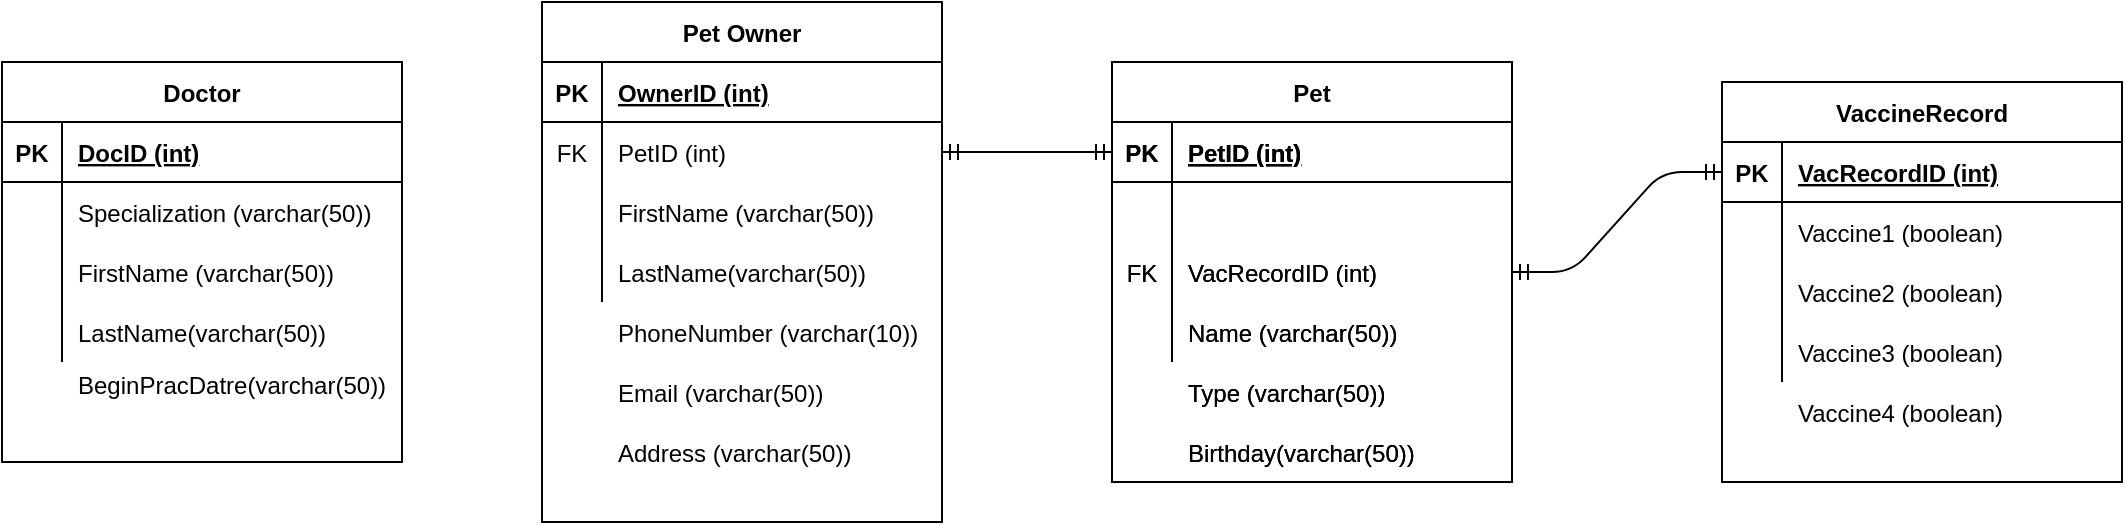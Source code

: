 <mxfile version="14.9.4" type="device"><diagram name="Page-1" id="efa7a0a1-bf9b-a30e-e6df-94a7791c09e9"><mxGraphModel dx="2062" dy="1154" grid="1" gridSize="10" guides="1" tooltips="1" connect="1" arrows="1" fold="1" page="1" pageScale="1" pageWidth="1169" pageHeight="827" background="none" math="0" shadow="0"><root><mxCell id="0"/><mxCell id="1" parent="0"/><mxCell id="6EV3DmlHAloqhDWVm68r-149" value="" style="group" vertex="1" connectable="0" parent="1"><mxGeometry x="30" y="250" width="200" height="200" as="geometry"/></mxCell><mxCell id="6EV3DmlHAloqhDWVm68r-135" value="Doctor" style="shape=table;startSize=30;container=1;collapsible=1;childLayout=tableLayout;fixedRows=1;rowLines=0;fontStyle=1;align=center;resizeLast=1;" vertex="1" parent="6EV3DmlHAloqhDWVm68r-149"><mxGeometry width="200" height="200" as="geometry"/></mxCell><mxCell id="6EV3DmlHAloqhDWVm68r-136" value="" style="shape=partialRectangle;collapsible=0;dropTarget=0;pointerEvents=0;fillColor=none;top=0;left=0;bottom=1;right=0;points=[[0,0.5],[1,0.5]];portConstraint=eastwest;" vertex="1" parent="6EV3DmlHAloqhDWVm68r-135"><mxGeometry y="30" width="200" height="30" as="geometry"/></mxCell><mxCell id="6EV3DmlHAloqhDWVm68r-137" value="PK" style="shape=partialRectangle;connectable=0;fillColor=none;top=0;left=0;bottom=0;right=0;fontStyle=1;overflow=hidden;" vertex="1" parent="6EV3DmlHAloqhDWVm68r-136"><mxGeometry width="30" height="30" as="geometry"/></mxCell><mxCell id="6EV3DmlHAloqhDWVm68r-138" value="DocID (int)" style="shape=partialRectangle;connectable=0;fillColor=none;top=0;left=0;bottom=0;right=0;align=left;spacingLeft=6;fontStyle=5;overflow=hidden;" vertex="1" parent="6EV3DmlHAloqhDWVm68r-136"><mxGeometry x="30" width="170" height="30" as="geometry"/></mxCell><mxCell id="6EV3DmlHAloqhDWVm68r-139" value="" style="shape=partialRectangle;collapsible=0;dropTarget=0;pointerEvents=0;fillColor=none;top=0;left=0;bottom=0;right=0;points=[[0,0.5],[1,0.5]];portConstraint=eastwest;" vertex="1" parent="6EV3DmlHAloqhDWVm68r-135"><mxGeometry y="60" width="200" height="30" as="geometry"/></mxCell><mxCell id="6EV3DmlHAloqhDWVm68r-140" value="" style="shape=partialRectangle;connectable=0;fillColor=none;top=0;left=0;bottom=0;right=0;editable=1;overflow=hidden;" vertex="1" parent="6EV3DmlHAloqhDWVm68r-139"><mxGeometry width="30" height="30" as="geometry"/></mxCell><mxCell id="6EV3DmlHAloqhDWVm68r-141" value="Specialization (varchar(50))" style="shape=partialRectangle;connectable=0;fillColor=none;top=0;left=0;bottom=0;right=0;align=left;spacingLeft=6;overflow=hidden;" vertex="1" parent="6EV3DmlHAloqhDWVm68r-139"><mxGeometry x="30" width="170" height="30" as="geometry"/></mxCell><mxCell id="6EV3DmlHAloqhDWVm68r-142" value="" style="shape=partialRectangle;collapsible=0;dropTarget=0;pointerEvents=0;fillColor=none;top=0;left=0;bottom=0;right=0;points=[[0,0.5],[1,0.5]];portConstraint=eastwest;" vertex="1" parent="6EV3DmlHAloqhDWVm68r-135"><mxGeometry y="90" width="200" height="30" as="geometry"/></mxCell><mxCell id="6EV3DmlHAloqhDWVm68r-143" value="" style="shape=partialRectangle;connectable=0;fillColor=none;top=0;left=0;bottom=0;right=0;editable=1;overflow=hidden;" vertex="1" parent="6EV3DmlHAloqhDWVm68r-142"><mxGeometry width="30" height="30" as="geometry"/></mxCell><mxCell id="6EV3DmlHAloqhDWVm68r-144" value="FirstName (varchar(50))" style="shape=partialRectangle;connectable=0;fillColor=none;top=0;left=0;bottom=0;right=0;align=left;spacingLeft=6;overflow=hidden;" vertex="1" parent="6EV3DmlHAloqhDWVm68r-142"><mxGeometry x="30" width="170" height="30" as="geometry"/></mxCell><mxCell id="6EV3DmlHAloqhDWVm68r-145" value="" style="shape=partialRectangle;collapsible=0;dropTarget=0;pointerEvents=0;fillColor=none;top=0;left=0;bottom=0;right=0;points=[[0,0.5],[1,0.5]];portConstraint=eastwest;" vertex="1" parent="6EV3DmlHAloqhDWVm68r-135"><mxGeometry y="120" width="200" height="30" as="geometry"/></mxCell><mxCell id="6EV3DmlHAloqhDWVm68r-146" value="" style="shape=partialRectangle;connectable=0;fillColor=none;top=0;left=0;bottom=0;right=0;editable=1;overflow=hidden;" vertex="1" parent="6EV3DmlHAloqhDWVm68r-145"><mxGeometry width="30" height="30" as="geometry"/></mxCell><mxCell id="6EV3DmlHAloqhDWVm68r-147" value="LastName(varchar(50))" style="shape=partialRectangle;connectable=0;fillColor=none;top=0;left=0;bottom=0;right=0;align=left;spacingLeft=6;overflow=hidden;" vertex="1" parent="6EV3DmlHAloqhDWVm68r-145"><mxGeometry x="30" width="170" height="30" as="geometry"/></mxCell><mxCell id="6EV3DmlHAloqhDWVm68r-148" value="BeginPracDatre(varchar(50))" style="shape=partialRectangle;connectable=0;fillColor=none;top=0;left=0;bottom=0;right=0;align=left;spacingLeft=6;overflow=hidden;" vertex="1" parent="6EV3DmlHAloqhDWVm68r-149"><mxGeometry x="30" y="146" width="170" height="30" as="geometry"/></mxCell><mxCell id="6EV3DmlHAloqhDWVm68r-165" value="" style="group" vertex="1" connectable="0" parent="1"><mxGeometry x="300" y="220" width="200" height="260" as="geometry"/></mxCell><mxCell id="6EV3DmlHAloqhDWVm68r-166" value="Pet Owner" style="shape=table;startSize=30;container=1;collapsible=1;childLayout=tableLayout;fixedRows=1;rowLines=0;fontStyle=1;align=center;resizeLast=1;" vertex="1" parent="6EV3DmlHAloqhDWVm68r-165"><mxGeometry width="200" height="260" as="geometry"/></mxCell><mxCell id="6EV3DmlHAloqhDWVm68r-167" value="" style="shape=partialRectangle;collapsible=0;dropTarget=0;pointerEvents=0;fillColor=none;top=0;left=0;bottom=1;right=0;points=[[0,0.5],[1,0.5]];portConstraint=eastwest;" vertex="1" parent="6EV3DmlHAloqhDWVm68r-166"><mxGeometry y="30" width="200" height="30" as="geometry"/></mxCell><mxCell id="6EV3DmlHAloqhDWVm68r-168" value="PK" style="shape=partialRectangle;connectable=0;fillColor=none;top=0;left=0;bottom=0;right=0;fontStyle=1;overflow=hidden;" vertex="1" parent="6EV3DmlHAloqhDWVm68r-167"><mxGeometry width="30" height="30" as="geometry"/></mxCell><mxCell id="6EV3DmlHAloqhDWVm68r-169" value="OwnerID (int)" style="shape=partialRectangle;connectable=0;fillColor=none;top=0;left=0;bottom=0;right=0;align=left;spacingLeft=6;fontStyle=5;overflow=hidden;" vertex="1" parent="6EV3DmlHAloqhDWVm68r-167"><mxGeometry x="30" width="170" height="30" as="geometry"/></mxCell><mxCell id="6EV3DmlHAloqhDWVm68r-170" value="" style="shape=partialRectangle;collapsible=0;dropTarget=0;pointerEvents=0;fillColor=none;top=0;left=0;bottom=0;right=0;points=[[0,0.5],[1,0.5]];portConstraint=eastwest;" vertex="1" parent="6EV3DmlHAloqhDWVm68r-166"><mxGeometry y="60" width="200" height="30" as="geometry"/></mxCell><mxCell id="6EV3DmlHAloqhDWVm68r-171" value="FK" style="shape=partialRectangle;connectable=0;fillColor=none;top=0;left=0;bottom=0;right=0;editable=1;overflow=hidden;" vertex="1" parent="6EV3DmlHAloqhDWVm68r-170"><mxGeometry width="30" height="30" as="geometry"/></mxCell><mxCell id="6EV3DmlHAloqhDWVm68r-172" value="PetID (int)" style="shape=partialRectangle;connectable=0;fillColor=none;top=0;left=0;bottom=0;right=0;align=left;spacingLeft=6;overflow=hidden;" vertex="1" parent="6EV3DmlHAloqhDWVm68r-170"><mxGeometry x="30" width="170" height="30" as="geometry"/></mxCell><mxCell id="6EV3DmlHAloqhDWVm68r-173" value="" style="shape=partialRectangle;collapsible=0;dropTarget=0;pointerEvents=0;fillColor=none;top=0;left=0;bottom=0;right=0;points=[[0,0.5],[1,0.5]];portConstraint=eastwest;" vertex="1" parent="6EV3DmlHAloqhDWVm68r-166"><mxGeometry y="90" width="200" height="30" as="geometry"/></mxCell><mxCell id="6EV3DmlHAloqhDWVm68r-174" value="" style="shape=partialRectangle;connectable=0;fillColor=none;top=0;left=0;bottom=0;right=0;editable=1;overflow=hidden;" vertex="1" parent="6EV3DmlHAloqhDWVm68r-173"><mxGeometry width="30" height="30" as="geometry"/></mxCell><mxCell id="6EV3DmlHAloqhDWVm68r-175" value="FirstName (varchar(50))" style="shape=partialRectangle;connectable=0;fillColor=none;top=0;left=0;bottom=0;right=0;align=left;spacingLeft=6;overflow=hidden;" vertex="1" parent="6EV3DmlHAloqhDWVm68r-173"><mxGeometry x="30" width="170" height="30" as="geometry"/></mxCell><mxCell id="6EV3DmlHAloqhDWVm68r-176" value="" style="shape=partialRectangle;collapsible=0;dropTarget=0;pointerEvents=0;fillColor=none;top=0;left=0;bottom=0;right=0;points=[[0,0.5],[1,0.5]];portConstraint=eastwest;" vertex="1" parent="6EV3DmlHAloqhDWVm68r-166"><mxGeometry y="120" width="200" height="30" as="geometry"/></mxCell><mxCell id="6EV3DmlHAloqhDWVm68r-177" value="" style="shape=partialRectangle;connectable=0;fillColor=none;top=0;left=0;bottom=0;right=0;editable=1;overflow=hidden;" vertex="1" parent="6EV3DmlHAloqhDWVm68r-176"><mxGeometry width="30" height="30" as="geometry"/></mxCell><mxCell id="6EV3DmlHAloqhDWVm68r-178" value="LastName(varchar(50))" style="shape=partialRectangle;connectable=0;fillColor=none;top=0;left=0;bottom=0;right=0;align=left;spacingLeft=6;overflow=hidden;" vertex="1" parent="6EV3DmlHAloqhDWVm68r-176"><mxGeometry x="30" width="170" height="30" as="geometry"/></mxCell><mxCell id="6EV3DmlHAloqhDWVm68r-180" value="PhoneNumber (varchar(10))" style="shape=partialRectangle;connectable=0;fillColor=none;top=0;left=0;bottom=0;right=0;align=left;spacingLeft=6;overflow=hidden;" vertex="1" parent="6EV3DmlHAloqhDWVm68r-165"><mxGeometry x="30" y="150" width="170" height="30" as="geometry"/></mxCell><mxCell id="6EV3DmlHAloqhDWVm68r-181" value="Email (varchar(50))" style="shape=partialRectangle;connectable=0;fillColor=none;top=0;left=0;bottom=0;right=0;align=left;spacingLeft=6;overflow=hidden;" vertex="1" parent="6EV3DmlHAloqhDWVm68r-165"><mxGeometry x="30" y="180" width="170" height="30" as="geometry"/></mxCell><mxCell id="6EV3DmlHAloqhDWVm68r-182" value="Address (varchar(50))" style="shape=partialRectangle;connectable=0;fillColor=none;top=0;left=0;bottom=0;right=0;align=left;spacingLeft=6;overflow=hidden;" vertex="1" parent="6EV3DmlHAloqhDWVm68r-165"><mxGeometry x="30" y="210" width="170" height="30" as="geometry"/></mxCell><mxCell id="6EV3DmlHAloqhDWVm68r-200" value="" style="group" vertex="1" connectable="0" parent="1"><mxGeometry x="585" y="250" width="200" height="210" as="geometry"/></mxCell><mxCell id="6EV3DmlHAloqhDWVm68r-184" value="Pet" style="shape=table;startSize=30;container=1;collapsible=1;childLayout=tableLayout;fixedRows=1;rowLines=0;fontStyle=1;align=center;resizeLast=1;" vertex="1" parent="6EV3DmlHAloqhDWVm68r-200"><mxGeometry width="200" height="210" as="geometry"/></mxCell><mxCell id="6EV3DmlHAloqhDWVm68r-185" value="" style="shape=partialRectangle;collapsible=0;dropTarget=0;pointerEvents=0;fillColor=none;top=0;left=0;bottom=1;right=0;points=[[0,0.5],[1,0.5]];portConstraint=eastwest;" vertex="1" parent="6EV3DmlHAloqhDWVm68r-184"><mxGeometry y="30" width="200" height="30" as="geometry"/></mxCell><mxCell id="6EV3DmlHAloqhDWVm68r-186" value="PK" style="shape=partialRectangle;connectable=0;fillColor=none;top=0;left=0;bottom=0;right=0;fontStyle=1;overflow=hidden;" vertex="1" parent="6EV3DmlHAloqhDWVm68r-185"><mxGeometry width="30" height="30" as="geometry"/></mxCell><mxCell id="6EV3DmlHAloqhDWVm68r-187" value="PetID (int)" style="shape=partialRectangle;connectable=0;fillColor=none;top=0;left=0;bottom=0;right=0;align=left;spacingLeft=6;fontStyle=5;overflow=hidden;" vertex="1" parent="6EV3DmlHAloqhDWVm68r-185"><mxGeometry x="30" width="170" height="30" as="geometry"/></mxCell><mxCell id="6EV3DmlHAloqhDWVm68r-188" value="" style="shape=partialRectangle;collapsible=0;dropTarget=0;pointerEvents=0;fillColor=none;top=0;left=0;bottom=0;right=0;points=[[0,0.5],[1,0.5]];portConstraint=eastwest;" vertex="1" parent="6EV3DmlHAloqhDWVm68r-184"><mxGeometry y="60" width="200" height="30" as="geometry"/></mxCell><mxCell id="6EV3DmlHAloqhDWVm68r-189" value="" style="shape=partialRectangle;connectable=0;fillColor=none;top=0;left=0;bottom=0;right=0;editable=1;overflow=hidden;" vertex="1" parent="6EV3DmlHAloqhDWVm68r-188"><mxGeometry width="30" height="30" as="geometry"/></mxCell><mxCell id="6EV3DmlHAloqhDWVm68r-190" value="" style="shape=partialRectangle;connectable=0;fillColor=none;top=0;left=0;bottom=0;right=0;align=left;spacingLeft=6;overflow=hidden;" vertex="1" parent="6EV3DmlHAloqhDWVm68r-188"><mxGeometry x="30" width="170" height="30" as="geometry"/></mxCell><mxCell id="6EV3DmlHAloqhDWVm68r-191" value="" style="shape=partialRectangle;collapsible=0;dropTarget=0;pointerEvents=0;fillColor=none;top=0;left=0;bottom=0;right=0;points=[[0,0.5],[1,0.5]];portConstraint=eastwest;" vertex="1" parent="6EV3DmlHAloqhDWVm68r-184"><mxGeometry y="90" width="200" height="30" as="geometry"/></mxCell><mxCell id="6EV3DmlHAloqhDWVm68r-192" value="FK" style="shape=partialRectangle;connectable=0;fillColor=none;top=0;left=0;bottom=0;right=0;editable=1;overflow=hidden;" vertex="1" parent="6EV3DmlHAloqhDWVm68r-191"><mxGeometry width="30" height="30" as="geometry"/></mxCell><mxCell id="6EV3DmlHAloqhDWVm68r-193" value="VacRecordID (int)" style="shape=partialRectangle;connectable=0;fillColor=none;top=0;left=0;bottom=0;right=0;align=left;spacingLeft=6;overflow=hidden;" vertex="1" parent="6EV3DmlHAloqhDWVm68r-191"><mxGeometry x="30" width="170" height="30" as="geometry"/></mxCell><mxCell id="6EV3DmlHAloqhDWVm68r-194" value="" style="shape=partialRectangle;collapsible=0;dropTarget=0;pointerEvents=0;fillColor=none;top=0;left=0;bottom=0;right=0;points=[[0,0.5],[1,0.5]];portConstraint=eastwest;" vertex="1" parent="6EV3DmlHAloqhDWVm68r-184"><mxGeometry y="120" width="200" height="30" as="geometry"/></mxCell><mxCell id="6EV3DmlHAloqhDWVm68r-195" value="" style="shape=partialRectangle;connectable=0;fillColor=none;top=0;left=0;bottom=0;right=0;editable=1;overflow=hidden;" vertex="1" parent="6EV3DmlHAloqhDWVm68r-194"><mxGeometry width="30" height="30" as="geometry"/></mxCell><mxCell id="6EV3DmlHAloqhDWVm68r-196" value="Name (varchar(50))" style="shape=partialRectangle;connectable=0;fillColor=none;top=0;left=0;bottom=0;right=0;align=left;spacingLeft=6;overflow=hidden;" vertex="1" parent="6EV3DmlHAloqhDWVm68r-194"><mxGeometry x="30" width="170" height="30" as="geometry"/></mxCell><mxCell id="6EV3DmlHAloqhDWVm68r-197" value="Type (varchar(50))" style="shape=partialRectangle;connectable=0;fillColor=none;top=0;left=0;bottom=0;right=0;align=left;spacingLeft=6;overflow=hidden;" vertex="1" parent="6EV3DmlHAloqhDWVm68r-200"><mxGeometry x="30" y="150" width="170" height="30" as="geometry"/></mxCell><mxCell id="6EV3DmlHAloqhDWVm68r-198" value="Birthday(varchar(50))" style="shape=partialRectangle;connectable=0;fillColor=none;top=0;left=0;bottom=0;right=0;align=left;spacingLeft=6;overflow=hidden;" vertex="1" parent="6EV3DmlHAloqhDWVm68r-200"><mxGeometry x="30" y="180" width="170" height="30" as="geometry"/></mxCell><mxCell id="6EV3DmlHAloqhDWVm68r-220" value="Type (varchar(50))" style="shape=partialRectangle;connectable=0;fillColor=none;top=0;left=0;bottom=0;right=0;align=left;spacingLeft=6;overflow=hidden;" vertex="1" parent="6EV3DmlHAloqhDWVm68r-200"><mxGeometry x="30" y="150" width="170" height="30" as="geometry"/></mxCell><mxCell id="6EV3DmlHAloqhDWVm68r-221" value="Birthday(varchar(50))" style="shape=partialRectangle;connectable=0;fillColor=none;top=0;left=0;bottom=0;right=0;align=left;spacingLeft=6;overflow=hidden;" vertex="1" parent="6EV3DmlHAloqhDWVm68r-200"><mxGeometry x="30" y="180" width="170" height="30" as="geometry"/></mxCell><mxCell id="6EV3DmlHAloqhDWVm68r-222" value="Pet" style="shape=table;startSize=30;container=1;collapsible=1;childLayout=tableLayout;fixedRows=1;rowLines=0;fontStyle=1;align=center;resizeLast=1;" vertex="1" parent="6EV3DmlHAloqhDWVm68r-200"><mxGeometry width="200" height="210" as="geometry"/></mxCell><mxCell id="6EV3DmlHAloqhDWVm68r-223" value="" style="shape=partialRectangle;collapsible=0;dropTarget=0;pointerEvents=0;fillColor=none;top=0;left=0;bottom=1;right=0;points=[[0,0.5],[1,0.5]];portConstraint=eastwest;" vertex="1" parent="6EV3DmlHAloqhDWVm68r-222"><mxGeometry y="30" width="200" height="30" as="geometry"/></mxCell><mxCell id="6EV3DmlHAloqhDWVm68r-224" value="PK" style="shape=partialRectangle;connectable=0;fillColor=none;top=0;left=0;bottom=0;right=0;fontStyle=1;overflow=hidden;" vertex="1" parent="6EV3DmlHAloqhDWVm68r-223"><mxGeometry width="30" height="30" as="geometry"/></mxCell><mxCell id="6EV3DmlHAloqhDWVm68r-225" value="PetID (int)" style="shape=partialRectangle;connectable=0;fillColor=none;top=0;left=0;bottom=0;right=0;align=left;spacingLeft=6;fontStyle=5;overflow=hidden;" vertex="1" parent="6EV3DmlHAloqhDWVm68r-223"><mxGeometry x="30" width="170" height="30" as="geometry"/></mxCell><mxCell id="6EV3DmlHAloqhDWVm68r-226" value="" style="shape=partialRectangle;collapsible=0;dropTarget=0;pointerEvents=0;fillColor=none;top=0;left=0;bottom=0;right=0;points=[[0,0.5],[1,0.5]];portConstraint=eastwest;" vertex="1" parent="6EV3DmlHAloqhDWVm68r-222"><mxGeometry y="60" width="200" height="30" as="geometry"/></mxCell><mxCell id="6EV3DmlHAloqhDWVm68r-227" value="" style="shape=partialRectangle;connectable=0;fillColor=none;top=0;left=0;bottom=0;right=0;editable=1;overflow=hidden;" vertex="1" parent="6EV3DmlHAloqhDWVm68r-226"><mxGeometry width="30" height="30" as="geometry"/></mxCell><mxCell id="6EV3DmlHAloqhDWVm68r-228" value="" style="shape=partialRectangle;connectable=0;fillColor=none;top=0;left=0;bottom=0;right=0;align=left;spacingLeft=6;overflow=hidden;" vertex="1" parent="6EV3DmlHAloqhDWVm68r-226"><mxGeometry x="30" width="170" height="30" as="geometry"/></mxCell><mxCell id="6EV3DmlHAloqhDWVm68r-229" value="" style="shape=partialRectangle;collapsible=0;dropTarget=0;pointerEvents=0;fillColor=none;top=0;left=0;bottom=0;right=0;points=[[0,0.5],[1,0.5]];portConstraint=eastwest;" vertex="1" parent="6EV3DmlHAloqhDWVm68r-222"><mxGeometry y="90" width="200" height="30" as="geometry"/></mxCell><mxCell id="6EV3DmlHAloqhDWVm68r-230" value="FK" style="shape=partialRectangle;connectable=0;fillColor=none;top=0;left=0;bottom=0;right=0;editable=1;overflow=hidden;" vertex="1" parent="6EV3DmlHAloqhDWVm68r-229"><mxGeometry width="30" height="30" as="geometry"/></mxCell><mxCell id="6EV3DmlHAloqhDWVm68r-231" value="VacRecordID (int)" style="shape=partialRectangle;connectable=0;fillColor=none;top=0;left=0;bottom=0;right=0;align=left;spacingLeft=6;overflow=hidden;" vertex="1" parent="6EV3DmlHAloqhDWVm68r-229"><mxGeometry x="30" width="170" height="30" as="geometry"/></mxCell><mxCell id="6EV3DmlHAloqhDWVm68r-232" value="" style="shape=partialRectangle;collapsible=0;dropTarget=0;pointerEvents=0;fillColor=none;top=0;left=0;bottom=0;right=0;points=[[0,0.5],[1,0.5]];portConstraint=eastwest;" vertex="1" parent="6EV3DmlHAloqhDWVm68r-222"><mxGeometry y="120" width="200" height="30" as="geometry"/></mxCell><mxCell id="6EV3DmlHAloqhDWVm68r-233" value="" style="shape=partialRectangle;connectable=0;fillColor=none;top=0;left=0;bottom=0;right=0;editable=1;overflow=hidden;" vertex="1" parent="6EV3DmlHAloqhDWVm68r-232"><mxGeometry width="30" height="30" as="geometry"/></mxCell><mxCell id="6EV3DmlHAloqhDWVm68r-234" value="Name (varchar(50))" style="shape=partialRectangle;connectable=0;fillColor=none;top=0;left=0;bottom=0;right=0;align=left;spacingLeft=6;overflow=hidden;" vertex="1" parent="6EV3DmlHAloqhDWVm68r-232"><mxGeometry x="30" width="170" height="30" as="geometry"/></mxCell><mxCell id="6EV3DmlHAloqhDWVm68r-202" value="" style="group" vertex="1" connectable="0" parent="1"><mxGeometry x="890" y="260" width="200" height="200" as="geometry"/></mxCell><mxCell id="6EV3DmlHAloqhDWVm68r-203" value="VaccineRecord" style="shape=table;startSize=30;container=1;collapsible=1;childLayout=tableLayout;fixedRows=1;rowLines=0;fontStyle=1;align=center;resizeLast=1;" vertex="1" parent="6EV3DmlHAloqhDWVm68r-202"><mxGeometry width="200" height="200" as="geometry"/></mxCell><mxCell id="6EV3DmlHAloqhDWVm68r-204" value="" style="shape=partialRectangle;collapsible=0;dropTarget=0;pointerEvents=0;fillColor=none;top=0;left=0;bottom=1;right=0;points=[[0,0.5],[1,0.5]];portConstraint=eastwest;" vertex="1" parent="6EV3DmlHAloqhDWVm68r-203"><mxGeometry y="30" width="200" height="30" as="geometry"/></mxCell><mxCell id="6EV3DmlHAloqhDWVm68r-205" value="PK" style="shape=partialRectangle;connectable=0;fillColor=none;top=0;left=0;bottom=0;right=0;fontStyle=1;overflow=hidden;" vertex="1" parent="6EV3DmlHAloqhDWVm68r-204"><mxGeometry width="30" height="30" as="geometry"/></mxCell><mxCell id="6EV3DmlHAloqhDWVm68r-206" value="VacRecordID (int)" style="shape=partialRectangle;connectable=0;fillColor=none;top=0;left=0;bottom=0;right=0;align=left;spacingLeft=6;fontStyle=5;overflow=hidden;" vertex="1" parent="6EV3DmlHAloqhDWVm68r-204"><mxGeometry x="30" width="170" height="30" as="geometry"/></mxCell><mxCell id="6EV3DmlHAloqhDWVm68r-207" value="" style="shape=partialRectangle;collapsible=0;dropTarget=0;pointerEvents=0;fillColor=none;top=0;left=0;bottom=0;right=0;points=[[0,0.5],[1,0.5]];portConstraint=eastwest;" vertex="1" parent="6EV3DmlHAloqhDWVm68r-203"><mxGeometry y="60" width="200" height="30" as="geometry"/></mxCell><mxCell id="6EV3DmlHAloqhDWVm68r-208" value="" style="shape=partialRectangle;connectable=0;fillColor=none;top=0;left=0;bottom=0;right=0;editable=1;overflow=hidden;" vertex="1" parent="6EV3DmlHAloqhDWVm68r-207"><mxGeometry width="30" height="30" as="geometry"/></mxCell><mxCell id="6EV3DmlHAloqhDWVm68r-209" value="Vaccine1 (boolean)" style="shape=partialRectangle;connectable=0;fillColor=none;top=0;left=0;bottom=0;right=0;align=left;spacingLeft=6;overflow=hidden;" vertex="1" parent="6EV3DmlHAloqhDWVm68r-207"><mxGeometry x="30" width="170" height="30" as="geometry"/></mxCell><mxCell id="6EV3DmlHAloqhDWVm68r-210" value="" style="shape=partialRectangle;collapsible=0;dropTarget=0;pointerEvents=0;fillColor=none;top=0;left=0;bottom=0;right=0;points=[[0,0.5],[1,0.5]];portConstraint=eastwest;" vertex="1" parent="6EV3DmlHAloqhDWVm68r-203"><mxGeometry y="90" width="200" height="30" as="geometry"/></mxCell><mxCell id="6EV3DmlHAloqhDWVm68r-211" value="" style="shape=partialRectangle;connectable=0;fillColor=none;top=0;left=0;bottom=0;right=0;editable=1;overflow=hidden;" vertex="1" parent="6EV3DmlHAloqhDWVm68r-210"><mxGeometry width="30" height="30" as="geometry"/></mxCell><mxCell id="6EV3DmlHAloqhDWVm68r-212" value="Vaccine2 (boolean)" style="shape=partialRectangle;connectable=0;fillColor=none;top=0;left=0;bottom=0;right=0;align=left;spacingLeft=6;overflow=hidden;" vertex="1" parent="6EV3DmlHAloqhDWVm68r-210"><mxGeometry x="30" width="170" height="30" as="geometry"/></mxCell><mxCell id="6EV3DmlHAloqhDWVm68r-213" value="" style="shape=partialRectangle;collapsible=0;dropTarget=0;pointerEvents=0;fillColor=none;top=0;left=0;bottom=0;right=0;points=[[0,0.5],[1,0.5]];portConstraint=eastwest;" vertex="1" parent="6EV3DmlHAloqhDWVm68r-203"><mxGeometry y="120" width="200" height="30" as="geometry"/></mxCell><mxCell id="6EV3DmlHAloqhDWVm68r-214" value="" style="shape=partialRectangle;connectable=0;fillColor=none;top=0;left=0;bottom=0;right=0;editable=1;overflow=hidden;" vertex="1" parent="6EV3DmlHAloqhDWVm68r-213"><mxGeometry width="30" height="30" as="geometry"/></mxCell><mxCell id="6EV3DmlHAloqhDWVm68r-215" value="Vaccine3 (boolean)" style="shape=partialRectangle;connectable=0;fillColor=none;top=0;left=0;bottom=0;right=0;align=left;spacingLeft=6;overflow=hidden;" vertex="1" parent="6EV3DmlHAloqhDWVm68r-213"><mxGeometry x="30" width="170" height="30" as="geometry"/></mxCell><mxCell id="6EV3DmlHAloqhDWVm68r-216" value="Vaccine4 (boolean)" style="shape=partialRectangle;connectable=0;fillColor=none;top=0;left=0;bottom=0;right=0;align=left;spacingLeft=6;overflow=hidden;" vertex="1" parent="6EV3DmlHAloqhDWVm68r-202"><mxGeometry x="30" y="150" width="170" height="30" as="geometry"/></mxCell><mxCell id="6EV3DmlHAloqhDWVm68r-217" value="" style="edgeStyle=entityRelationEdgeStyle;fontSize=12;html=1;endArrow=ERmandOne;startArrow=ERmandOne;exitX=1;exitY=0.5;exitDx=0;exitDy=0;entryX=0;entryY=0.5;entryDx=0;entryDy=0;" edge="1" parent="1" source="6EV3DmlHAloqhDWVm68r-191" target="6EV3DmlHAloqhDWVm68r-204"><mxGeometry width="100" height="100" relative="1" as="geometry"><mxPoint x="790" y="240" as="sourcePoint"/><mxPoint x="890" y="140" as="targetPoint"/></mxGeometry></mxCell><mxCell id="6EV3DmlHAloqhDWVm68r-218" value="" style="edgeStyle=entityRelationEdgeStyle;fontSize=12;html=1;endArrow=ERmandOne;startArrow=ERmandOne;exitX=1;exitY=0.5;exitDx=0;exitDy=0;entryX=0;entryY=0.5;entryDx=0;entryDy=0;" edge="1" parent="1" source="6EV3DmlHAloqhDWVm68r-170" target="6EV3DmlHAloqhDWVm68r-185"><mxGeometry width="100" height="100" relative="1" as="geometry"><mxPoint x="790" y="240" as="sourcePoint"/><mxPoint x="890" y="140" as="targetPoint"/></mxGeometry></mxCell></root></mxGraphModel></diagram></mxfile>